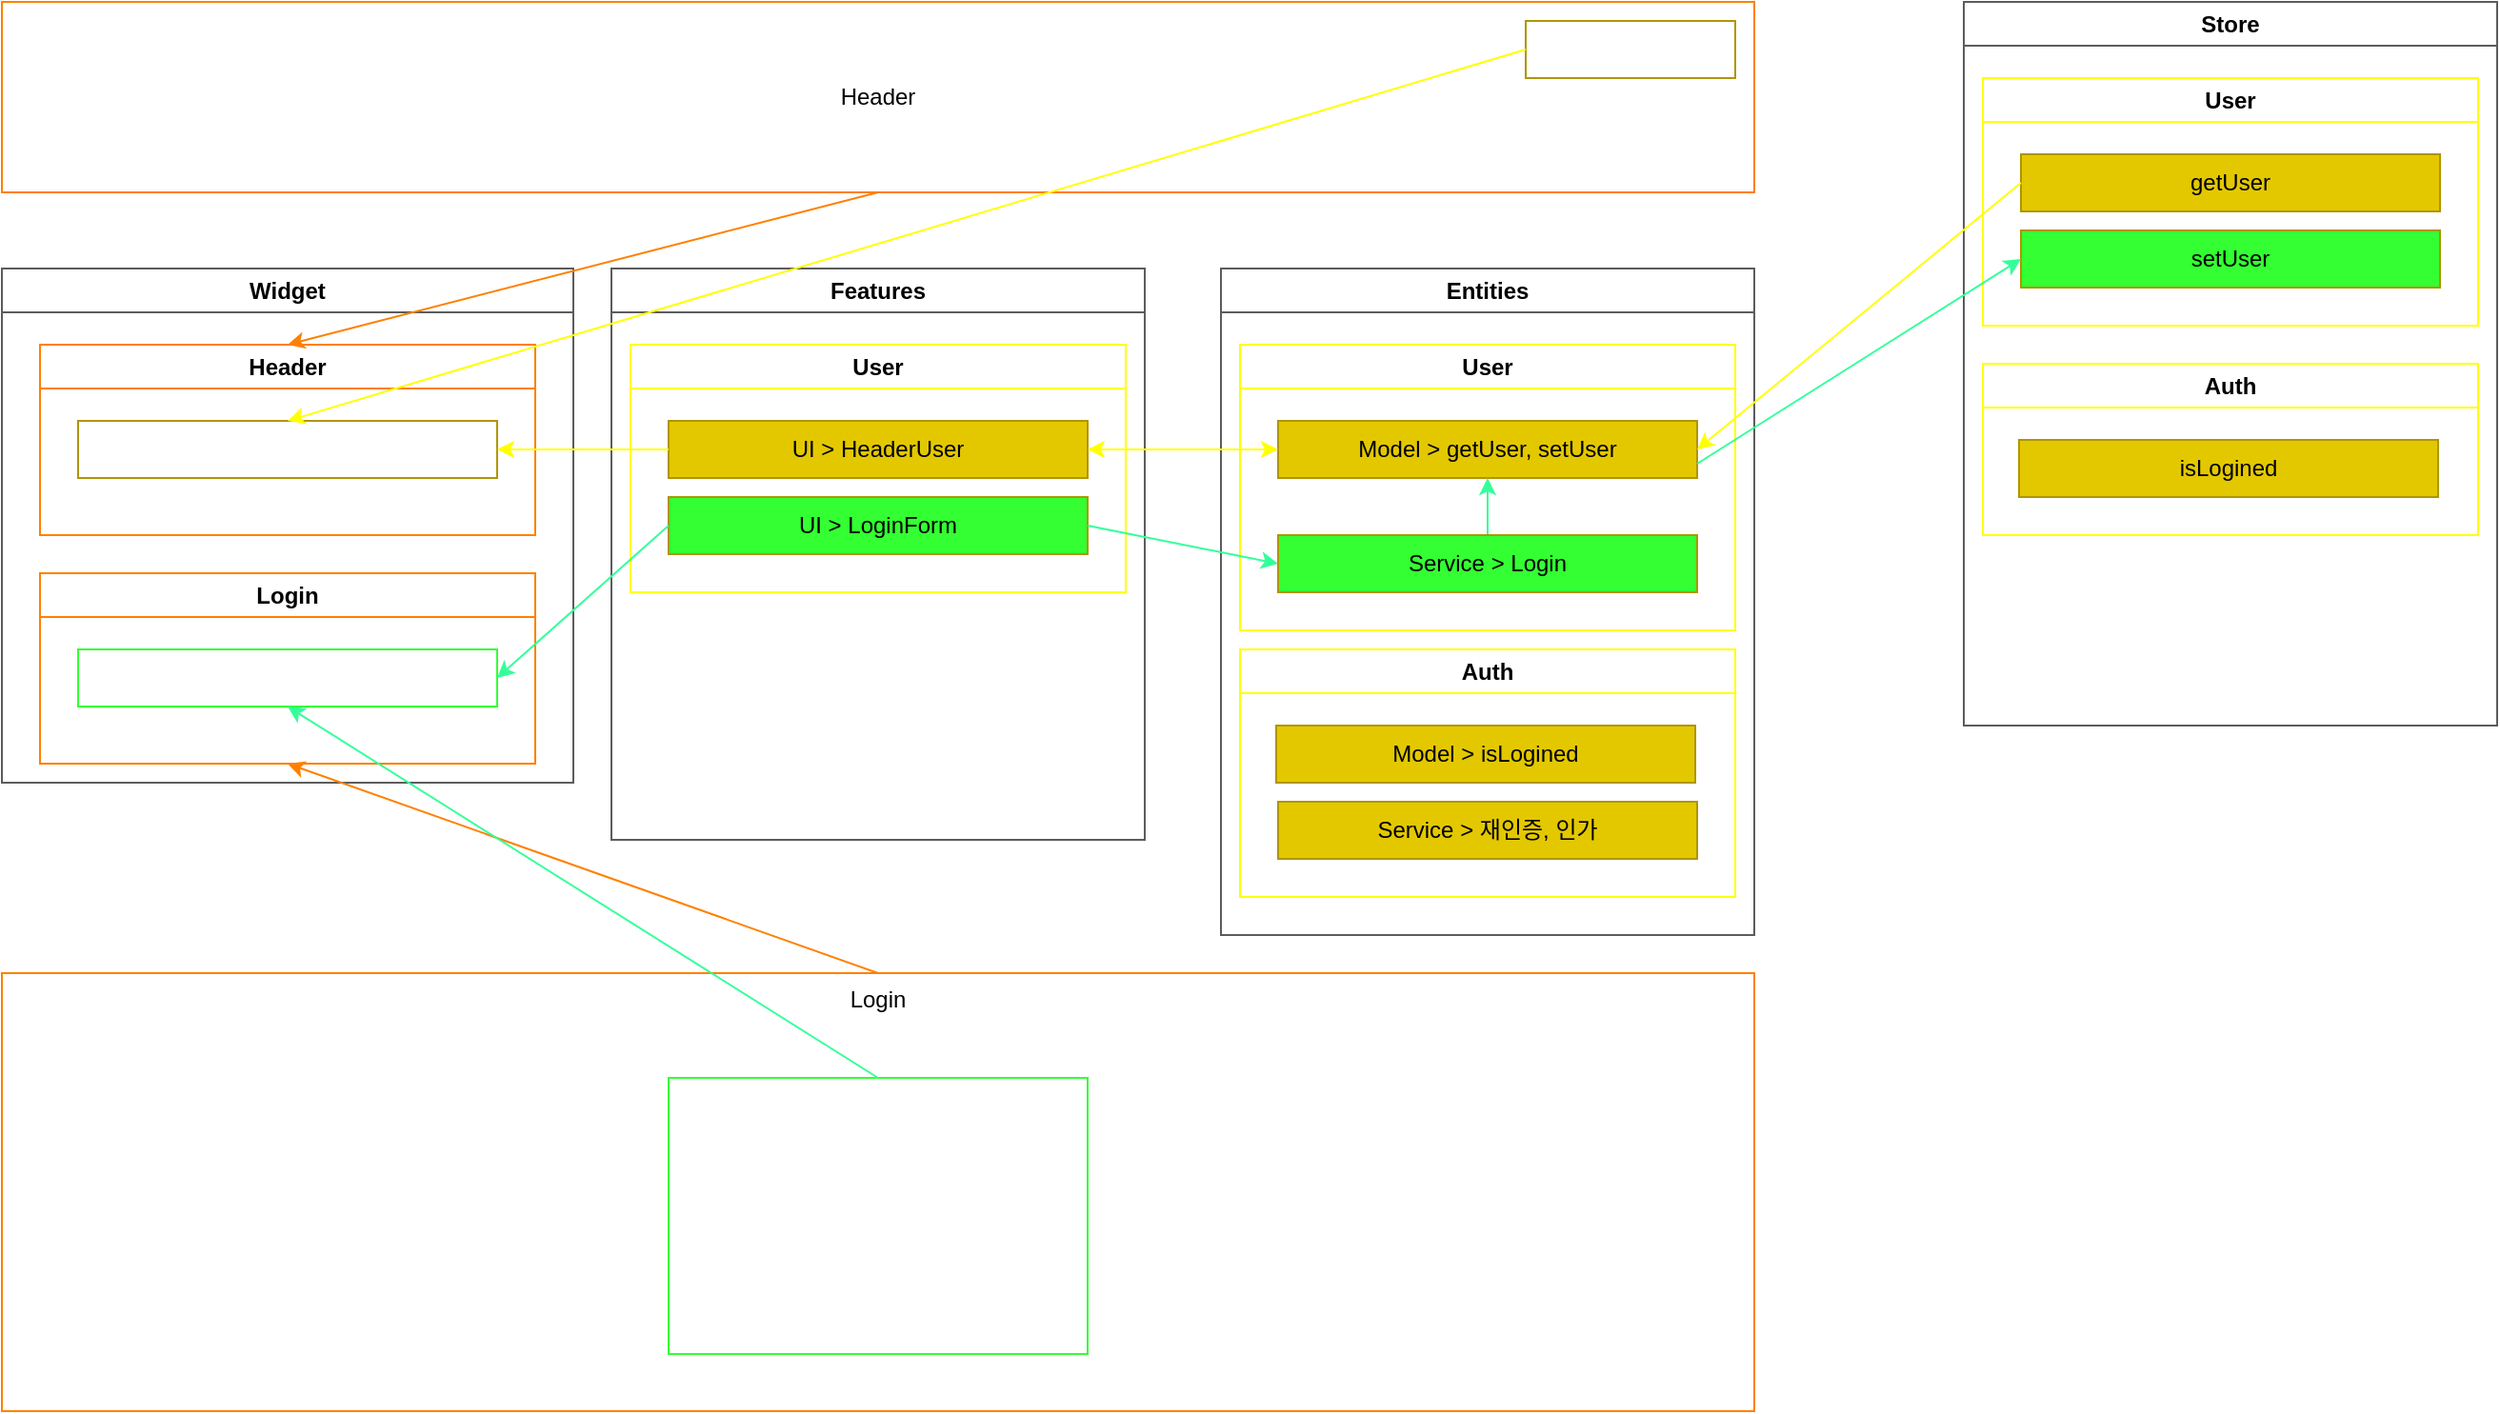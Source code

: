 <mxfile>
    <diagram id="A51CxM3XVlXqlzqxFUC6" name="페이지-1">
        <mxGraphModel dx="1714" dy="1139" grid="1" gridSize="10" guides="1" tooltips="1" connect="1" arrows="1" fold="1" page="1" pageScale="1" pageWidth="827" pageHeight="1169" math="0" shadow="0">
            <root>
                <mxCell id="0"/>
                <mxCell id="1" parent="0"/>
                <mxCell id="2" value="Header" style="rounded=0;whiteSpace=wrap;html=1;strokeColor=#FF8000;" vertex="1" parent="1">
                    <mxGeometry x="40" y="20" width="920" height="100" as="geometry"/>
                </mxCell>
                <mxCell id="3" value="홍길동(devel)" style="rounded=0;whiteSpace=wrap;html=1;strokeColor=#B09500;fillColor=none;fontColor=#FFFFFF;" vertex="1" parent="1">
                    <mxGeometry x="840" y="30" width="110" height="30" as="geometry"/>
                </mxCell>
                <mxCell id="4" value="Widget" style="swimlane;whiteSpace=wrap;html=1;strokeColor=#5C5C5C;" vertex="1" parent="1">
                    <mxGeometry x="40" y="160" width="300" height="270" as="geometry"/>
                </mxCell>
                <mxCell id="10" value="Header" style="swimlane;whiteSpace=wrap;html=1;strokeColor=#ff8000;startSize=23;" vertex="1" parent="4">
                    <mxGeometry x="20" y="40" width="260" height="100" as="geometry"/>
                </mxCell>
                <mxCell id="13" value="HeaderUser" style="rounded=0;whiteSpace=wrap;html=1;strokeColor=#B09500;fillColor=none;fontColor=#FFFFFF;" vertex="1" parent="10">
                    <mxGeometry x="20" y="40" width="220" height="30" as="geometry"/>
                </mxCell>
                <mxCell id="52" value="Login" style="swimlane;whiteSpace=wrap;html=1;strokeColor=#ff8000;startSize=23;" vertex="1" parent="4">
                    <mxGeometry x="20" y="160" width="260" height="100" as="geometry"/>
                </mxCell>
                <mxCell id="54" value="LoginForm" style="rounded=0;whiteSpace=wrap;html=1;strokeColor=#33FF33;fillColor=none;fontColor=#FFFFFF;" vertex="1" parent="52">
                    <mxGeometry x="20" y="40" width="220" height="30" as="geometry"/>
                </mxCell>
                <mxCell id="6" value="Features" style="swimlane;whiteSpace=wrap;html=1;strokeColor=#5C5C5C;" vertex="1" parent="1">
                    <mxGeometry x="360" y="160" width="280" height="300" as="geometry"/>
                </mxCell>
                <mxCell id="16" value="User" style="swimlane;whiteSpace=wrap;html=1;strokeColor=#FFFF00;startSize=23;" vertex="1" parent="6">
                    <mxGeometry x="10" y="40" width="260" height="130" as="geometry"/>
                </mxCell>
                <mxCell id="17" value="UI &amp;gt; HeaderUser" style="rounded=0;whiteSpace=wrap;html=1;strokeColor=#B09500;fillColor=#e3c800;fontColor=#000000;" vertex="1" parent="16">
                    <mxGeometry x="20" y="40" width="220" height="30" as="geometry"/>
                </mxCell>
                <mxCell id="41" value="UI &amp;gt; LoginForm" style="rounded=0;whiteSpace=wrap;html=1;strokeColor=#B09500;fillColor=#33FF33;fontColor=#000000;" vertex="1" parent="16">
                    <mxGeometry x="20" y="80" width="220" height="30" as="geometry"/>
                </mxCell>
                <mxCell id="7" value="Entities" style="swimlane;whiteSpace=wrap;html=1;strokeColor=#5C5C5C;" vertex="1" parent="1">
                    <mxGeometry x="680" y="160" width="280" height="350" as="geometry"/>
                </mxCell>
                <mxCell id="19" value="User" style="swimlane;whiteSpace=wrap;html=1;strokeColor=#FFFF00;startSize=23;" vertex="1" parent="7">
                    <mxGeometry x="10" y="40" width="260" height="150" as="geometry"/>
                </mxCell>
                <mxCell id="22" value="Model &amp;gt; getUser, setUser" style="rounded=0;whiteSpace=wrap;html=1;strokeColor=#B09500;fillColor=#e3c800;fontColor=#000000;" vertex="1" parent="19">
                    <mxGeometry x="20" y="40" width="220" height="30" as="geometry"/>
                </mxCell>
                <mxCell id="51" style="edgeStyle=none;html=1;exitX=0.5;exitY=0;exitDx=0;exitDy=0;entryX=0.5;entryY=1;entryDx=0;entryDy=0;strokeWidth=1;startArrow=none;startFill=0;endArrow=classic;endFill=1;strokeColor=#33FF99;" edge="1" parent="19" source="43" target="22">
                    <mxGeometry relative="1" as="geometry"/>
                </mxCell>
                <mxCell id="43" value="Service &amp;gt; Login" style="rounded=0;whiteSpace=wrap;html=1;strokeColor=#B09500;fillColor=#33FF33;fontColor=#000000;" vertex="1" parent="19">
                    <mxGeometry x="20" y="100" width="220" height="30" as="geometry"/>
                </mxCell>
                <mxCell id="48" value="Auth" style="swimlane;whiteSpace=wrap;html=1;strokeColor=#FFFF00;startSize=23;" vertex="1" parent="7">
                    <mxGeometry x="10" y="200" width="260" height="130" as="geometry"/>
                </mxCell>
                <mxCell id="49" value="Model &amp;gt; isLogined" style="rounded=0;whiteSpace=wrap;html=1;strokeColor=#B09500;fillColor=#e3c800;fontColor=#000000;" vertex="1" parent="48">
                    <mxGeometry x="19" y="40" width="220" height="30" as="geometry"/>
                </mxCell>
                <mxCell id="50" value="Service &amp;gt; 재인증, 인가" style="rounded=0;whiteSpace=wrap;html=1;strokeColor=#B09500;fillColor=#e3c800;fontColor=#000000;" vertex="1" parent="48">
                    <mxGeometry x="20" y="80" width="220" height="30" as="geometry"/>
                </mxCell>
                <mxCell id="18" style="edgeStyle=none;html=1;exitX=1;exitY=0.5;exitDx=0;exitDy=0;entryX=0;entryY=0.5;entryDx=0;entryDy=0;strokeWidth=1;startArrow=classic;startFill=1;endArrow=none;endFill=0;strokeColor=#FFFF00;" edge="1" parent="1" source="13" target="17">
                    <mxGeometry relative="1" as="geometry"/>
                </mxCell>
                <mxCell id="23" style="edgeStyle=none;html=1;exitX=1;exitY=0.5;exitDx=0;exitDy=0;entryX=0;entryY=0.5;entryDx=0;entryDy=0;strokeWidth=1;startArrow=classic;startFill=1;strokeColor=#FFFF00;" edge="1" parent="1" source="17" target="22">
                    <mxGeometry relative="1" as="geometry">
                        <mxPoint x="310" y="265" as="sourcePoint"/>
                        <mxPoint x="400" y="265" as="targetPoint"/>
                    </mxGeometry>
                </mxCell>
                <mxCell id="25" style="edgeStyle=none;html=1;exitX=0.5;exitY=1;exitDx=0;exitDy=0;entryX=0.5;entryY=0;entryDx=0;entryDy=0;strokeWidth=1;startArrow=none;startFill=0;endArrow=classic;endFill=1;strokeColor=#FF8000;" edge="1" parent="1">
                    <mxGeometry relative="1" as="geometry">
                        <mxPoint x="500" y="120" as="sourcePoint"/>
                        <mxPoint x="190" y="200" as="targetPoint"/>
                    </mxGeometry>
                </mxCell>
                <mxCell id="26" style="edgeStyle=none;html=1;exitX=0.5;exitY=0;exitDx=0;exitDy=0;entryX=0;entryY=0.5;entryDx=0;entryDy=0;strokeWidth=1;startArrow=classic;startFill=1;endArrow=none;endFill=0;strokeColor=#FFFF00;" edge="1" parent="1" source="13" target="3">
                    <mxGeometry relative="1" as="geometry"/>
                </mxCell>
                <mxCell id="28" value="Store" style="swimlane;whiteSpace=wrap;html=1;strokeColor=#5C5C5C;" vertex="1" parent="1">
                    <mxGeometry x="1070" y="20" width="280" height="380" as="geometry"/>
                </mxCell>
                <mxCell id="29" value="User" style="swimlane;whiteSpace=wrap;html=1;strokeColor=#FFFF00;startSize=23;" vertex="1" parent="28">
                    <mxGeometry x="10" y="40" width="260" height="130" as="geometry"/>
                </mxCell>
                <mxCell id="30" value="getUser" style="rounded=0;whiteSpace=wrap;html=1;strokeColor=#B09500;fillColor=#e3c800;fontColor=#000000;" vertex="1" parent="29">
                    <mxGeometry x="20" y="40" width="220" height="30" as="geometry"/>
                </mxCell>
                <mxCell id="45" value="setUser" style="rounded=0;whiteSpace=wrap;html=1;strokeColor=#B09500;fillColor=#33FF33;fontColor=#000000;" vertex="1" parent="29">
                    <mxGeometry x="20" y="80" width="220" height="30" as="geometry"/>
                </mxCell>
                <mxCell id="59" value="Auth" style="swimlane;whiteSpace=wrap;html=1;strokeColor=#FFFF00;startSize=23;" vertex="1" parent="28">
                    <mxGeometry x="10" y="190" width="260" height="90" as="geometry"/>
                </mxCell>
                <mxCell id="60" value="isLogined" style="rounded=0;whiteSpace=wrap;html=1;strokeColor=#B09500;fillColor=#e3c800;fontColor=#000000;" vertex="1" parent="59">
                    <mxGeometry x="19" y="40" width="220" height="30" as="geometry"/>
                </mxCell>
                <mxCell id="31" style="edgeStyle=none;html=1;exitX=0;exitY=0.5;exitDx=0;exitDy=0;entryX=1;entryY=0.5;entryDx=0;entryDy=0;strokeWidth=1;startArrow=none;startFill=0;endArrow=classic;endFill=1;strokeColor=#FFFF00;" edge="1" parent="1" source="30" target="22">
                    <mxGeometry relative="1" as="geometry"/>
                </mxCell>
                <mxCell id="32" value="Login" style="rounded=0;whiteSpace=wrap;html=1;strokeColor=#FF8000;verticalAlign=top;" vertex="1" parent="1">
                    <mxGeometry x="40" y="530" width="920" height="230" as="geometry"/>
                </mxCell>
                <mxCell id="44" style="edgeStyle=none;html=1;exitX=1;exitY=0.5;exitDx=0;exitDy=0;entryX=0;entryY=0.5;entryDx=0;entryDy=0;strokeWidth=1;startArrow=none;startFill=0;endArrow=classic;endFill=1;fillColor=#1ba1e2;strokeColor=#33FF99;" edge="1" parent="1" source="41" target="43">
                    <mxGeometry relative="1" as="geometry">
                        <mxPoint x="610" y="335" as="sourcePoint"/>
                    </mxGeometry>
                </mxCell>
                <mxCell id="46" style="edgeStyle=none;html=1;exitX=1;exitY=0.75;exitDx=0;exitDy=0;entryX=0;entryY=0.5;entryDx=0;entryDy=0;strokeWidth=1;startArrow=none;startFill=0;endArrow=classic;endFill=1;fillColor=#1ba1e2;strokeColor=#33FF99;" edge="1" parent="1" source="22" target="45">
                    <mxGeometry relative="1" as="geometry">
                        <mxPoint x="620" y="425" as="sourcePoint"/>
                        <mxPoint x="720" y="265" as="targetPoint"/>
                    </mxGeometry>
                </mxCell>
                <mxCell id="55" style="edgeStyle=none;html=1;exitX=0;exitY=0.5;exitDx=0;exitDy=0;entryX=1;entryY=0.5;entryDx=0;entryDy=0;strokeWidth=1;startArrow=none;startFill=0;endArrow=classic;endFill=1;fillColor=#1ba1e2;strokeColor=#33FF99;" edge="1" parent="1" source="41" target="54">
                    <mxGeometry relative="1" as="geometry">
                        <mxPoint x="620" y="305" as="sourcePoint"/>
                        <mxPoint x="720" y="325" as="targetPoint"/>
                    </mxGeometry>
                </mxCell>
                <mxCell id="56" value="LoginForm" style="rounded=0;whiteSpace=wrap;html=1;strokeColor=#33FF33;fillColor=none;fontColor=#FFFFFF;" vertex="1" parent="1">
                    <mxGeometry x="390" y="585" width="220" height="145" as="geometry"/>
                </mxCell>
                <mxCell id="57" style="edgeStyle=none;html=1;exitX=0.5;exitY=0;exitDx=0;exitDy=0;entryX=0.5;entryY=1;entryDx=0;entryDy=0;strokeWidth=1;startArrow=none;startFill=0;endArrow=classic;endFill=1;fillColor=#1ba1e2;strokeColor=#FF8000;" edge="1" parent="1" source="32" target="52">
                    <mxGeometry relative="1" as="geometry">
                        <mxPoint x="400" y="305" as="sourcePoint"/>
                        <mxPoint x="310" y="385" as="targetPoint"/>
                    </mxGeometry>
                </mxCell>
                <mxCell id="58" style="edgeStyle=none;html=1;exitX=0.5;exitY=0;exitDx=0;exitDy=0;entryX=0.5;entryY=1;entryDx=0;entryDy=0;strokeWidth=1;startArrow=none;startFill=0;endArrow=classic;endFill=1;fillColor=#1ba1e2;strokeColor=#33FF99;" edge="1" parent="1" source="56" target="54">
                    <mxGeometry relative="1" as="geometry">
                        <mxPoint x="400" y="305" as="sourcePoint"/>
                        <mxPoint x="310" y="385" as="targetPoint"/>
                    </mxGeometry>
                </mxCell>
            </root>
        </mxGraphModel>
    </diagram>
</mxfile>
